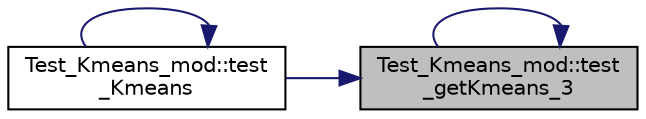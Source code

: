 digraph "Test_Kmeans_mod::test_getKmeans_3"
{
 // LATEX_PDF_SIZE
  edge [fontname="Helvetica",fontsize="10",labelfontname="Helvetica",labelfontsize="10"];
  node [fontname="Helvetica",fontsize="10",shape=record];
  rankdir="RL";
  Node1 [label="Test_Kmeans_mod::test\l_getKmeans_3",height=0.2,width=0.4,color="black", fillcolor="grey75", style="filled", fontcolor="black",tooltip="The component Index must be properly set by Kmeans_mod::getKmeans when it is given as input."];
  Node1 -> Node1 [dir="back",color="midnightblue",fontsize="10",style="solid",fontname="Helvetica"];
  Node1 -> Node2 [dir="back",color="midnightblue",fontsize="10",style="solid",fontname="Helvetica"];
  Node2 [label="Test_Kmeans_mod::test\l_Kmeans",height=0.2,width=0.4,color="black", fillcolor="white", style="filled",URL="$namespaceTest__Kmeans__mod.html#a6472655891990a81337d7ef320e0334b",tooltip=" "];
  Node2 -> Node2 [dir="back",color="midnightblue",fontsize="10",style="solid",fontname="Helvetica"];
}
